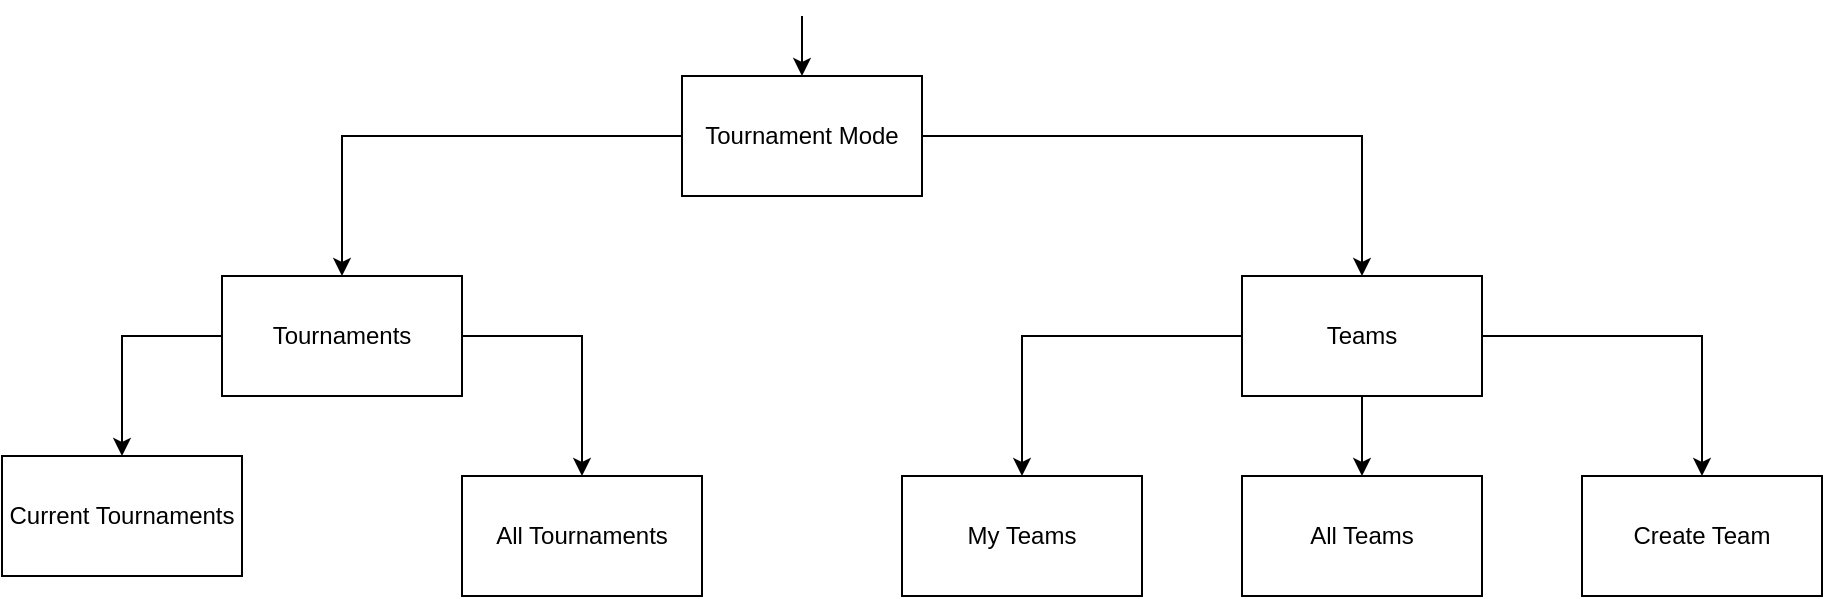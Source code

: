 <mxfile version="11.1.4" type="github"><diagram id="L__PN-pZYD7aIqaceGqo" name="Page-1"><mxGraphModel dx="868" dy="522" grid="1" gridSize="10" guides="1" tooltips="1" connect="1" arrows="1" fold="1" page="1" pageScale="1" pageWidth="700" pageHeight="800" math="0" shadow="0"><root><mxCell id="0"/><mxCell id="1" parent="0"/><mxCell id="8BSSJla_3SsHxRJLmKKs-5" style="edgeStyle=orthogonalEdgeStyle;rounded=0;orthogonalLoop=1;jettySize=auto;html=1;exitX=1;exitY=0.5;exitDx=0;exitDy=0;entryX=0.5;entryY=0;entryDx=0;entryDy=0;" edge="1" parent="1" source="8BSSJla_3SsHxRJLmKKs-1" target="8BSSJla_3SsHxRJLmKKs-4"><mxGeometry relative="1" as="geometry"/></mxCell><mxCell id="8BSSJla_3SsHxRJLmKKs-6" style="edgeStyle=orthogonalEdgeStyle;rounded=0;orthogonalLoop=1;jettySize=auto;html=1;exitX=0;exitY=0.5;exitDx=0;exitDy=0;entryX=0.5;entryY=0;entryDx=0;entryDy=0;" edge="1" parent="1" source="8BSSJla_3SsHxRJLmKKs-1" target="8BSSJla_3SsHxRJLmKKs-3"><mxGeometry relative="1" as="geometry"/></mxCell><mxCell id="8BSSJla_3SsHxRJLmKKs-15" style="edgeStyle=orthogonalEdgeStyle;rounded=0;orthogonalLoop=1;jettySize=auto;html=1;exitX=0.5;exitY=0;exitDx=0;exitDy=0;entryX=0.5;entryY=0;entryDx=0;entryDy=0;" edge="1" parent="1" target="8BSSJla_3SsHxRJLmKKs-1"><mxGeometry relative="1" as="geometry"><mxPoint x="400" y="30" as="sourcePoint"/></mxGeometry></mxCell><mxCell id="8BSSJla_3SsHxRJLmKKs-1" value="Tournament Mode" style="rounded=0;whiteSpace=wrap;html=1;" vertex="1" parent="1"><mxGeometry x="340" y="60" width="120" height="60" as="geometry"/></mxCell><mxCell id="8BSSJla_3SsHxRJLmKKs-13" style="edgeStyle=orthogonalEdgeStyle;rounded=0;orthogonalLoop=1;jettySize=auto;html=1;exitX=1;exitY=0.5;exitDx=0;exitDy=0;entryX=0.5;entryY=0;entryDx=0;entryDy=0;" edge="1" parent="1" source="8BSSJla_3SsHxRJLmKKs-3" target="8BSSJla_3SsHxRJLmKKs-12"><mxGeometry relative="1" as="geometry"/></mxCell><mxCell id="8BSSJla_3SsHxRJLmKKs-14" style="edgeStyle=orthogonalEdgeStyle;rounded=0;orthogonalLoop=1;jettySize=auto;html=1;exitX=0;exitY=0.5;exitDx=0;exitDy=0;" edge="1" parent="1" source="8BSSJla_3SsHxRJLmKKs-3" target="8BSSJla_3SsHxRJLmKKs-11"><mxGeometry relative="1" as="geometry"/></mxCell><mxCell id="8BSSJla_3SsHxRJLmKKs-3" value="Tournaments" style="rounded=0;whiteSpace=wrap;html=1;" vertex="1" parent="1"><mxGeometry x="110" y="160" width="120" height="60" as="geometry"/></mxCell><mxCell id="8BSSJla_3SsHxRJLmKKs-9" style="edgeStyle=orthogonalEdgeStyle;rounded=0;orthogonalLoop=1;jettySize=auto;html=1;exitX=0;exitY=0.5;exitDx=0;exitDy=0;" edge="1" parent="1" source="8BSSJla_3SsHxRJLmKKs-4" target="8BSSJla_3SsHxRJLmKKs-7"><mxGeometry relative="1" as="geometry"/></mxCell><mxCell id="8BSSJla_3SsHxRJLmKKs-16" style="edgeStyle=orthogonalEdgeStyle;rounded=0;orthogonalLoop=1;jettySize=auto;html=1;exitX=0.5;exitY=1;exitDx=0;exitDy=0;entryX=0.5;entryY=0;entryDx=0;entryDy=0;" edge="1" parent="1" source="8BSSJla_3SsHxRJLmKKs-4" target="8BSSJla_3SsHxRJLmKKs-8"><mxGeometry relative="1" as="geometry"/></mxCell><mxCell id="8BSSJla_3SsHxRJLmKKs-18" style="edgeStyle=orthogonalEdgeStyle;rounded=0;orthogonalLoop=1;jettySize=auto;html=1;exitX=1;exitY=0.5;exitDx=0;exitDy=0;" edge="1" parent="1" source="8BSSJla_3SsHxRJLmKKs-4" target="8BSSJla_3SsHxRJLmKKs-17"><mxGeometry relative="1" as="geometry"/></mxCell><mxCell id="8BSSJla_3SsHxRJLmKKs-4" value="Teams" style="rounded=0;whiteSpace=wrap;html=1;" vertex="1" parent="1"><mxGeometry x="620" y="160" width="120" height="60" as="geometry"/></mxCell><mxCell id="8BSSJla_3SsHxRJLmKKs-7" value="My Teams" style="rounded=0;whiteSpace=wrap;html=1;" vertex="1" parent="1"><mxGeometry x="450" y="260" width="120" height="60" as="geometry"/></mxCell><mxCell id="8BSSJla_3SsHxRJLmKKs-8" value="All Teams" style="rounded=0;whiteSpace=wrap;html=1;" vertex="1" parent="1"><mxGeometry x="620" y="260" width="120" height="60" as="geometry"/></mxCell><mxCell id="8BSSJla_3SsHxRJLmKKs-11" value="Current Tournaments" style="rounded=0;whiteSpace=wrap;html=1;" vertex="1" parent="1"><mxGeometry y="250" width="120" height="60" as="geometry"/></mxCell><mxCell id="8BSSJla_3SsHxRJLmKKs-12" value="All Tournaments" style="rounded=0;whiteSpace=wrap;html=1;" vertex="1" parent="1"><mxGeometry x="230" y="260" width="120" height="60" as="geometry"/></mxCell><mxCell id="8BSSJla_3SsHxRJLmKKs-17" value="Create Team" style="rounded=0;whiteSpace=wrap;html=1;" vertex="1" parent="1"><mxGeometry x="790" y="260" width="120" height="60" as="geometry"/></mxCell></root></mxGraphModel></diagram></mxfile>